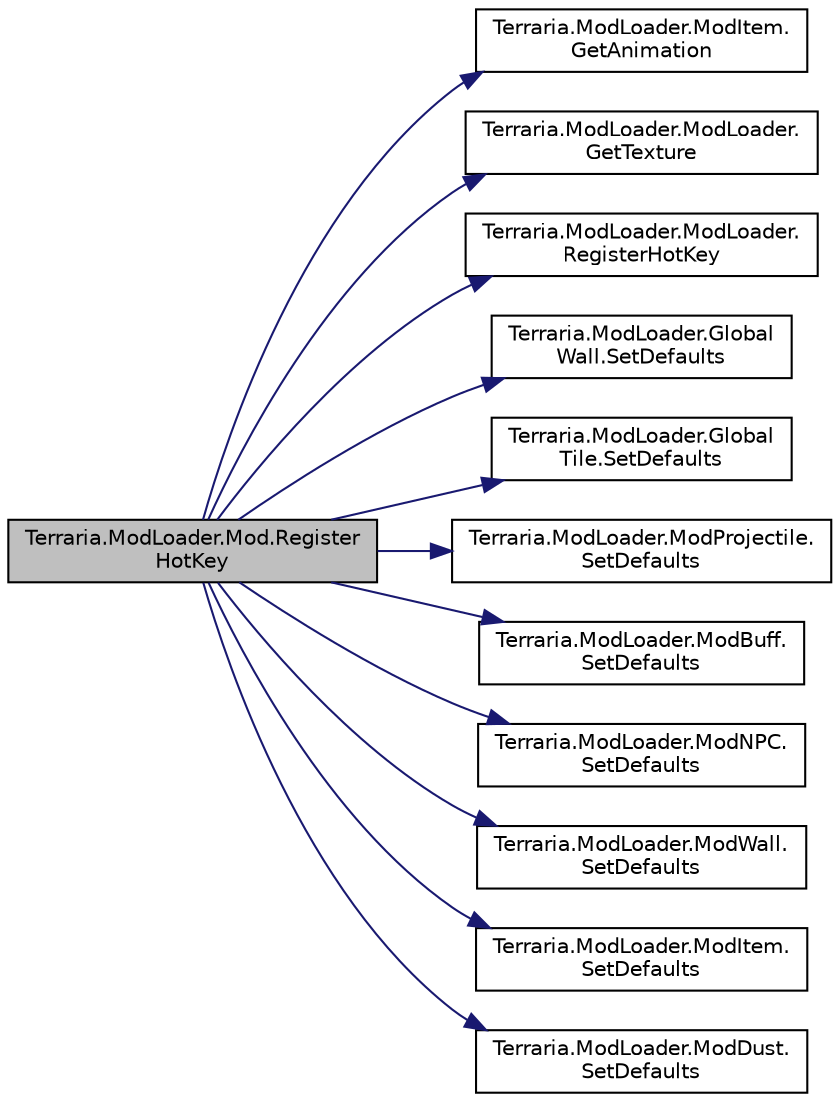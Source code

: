 digraph "Terraria.ModLoader.Mod.RegisterHotKey"
{
  edge [fontname="Helvetica",fontsize="10",labelfontname="Helvetica",labelfontsize="10"];
  node [fontname="Helvetica",fontsize="10",shape=record];
  rankdir="LR";
  Node353 [label="Terraria.ModLoader.Mod.Register\lHotKey",height=0.2,width=0.4,color="black", fillcolor="grey75", style="filled", fontcolor="black"];
  Node353 -> Node354 [color="midnightblue",fontsize="10",style="solid",fontname="Helvetica"];
  Node354 [label="Terraria.ModLoader.ModItem.\lGetAnimation",height=0.2,width=0.4,color="black", fillcolor="white", style="filled",URL="$class_terraria_1_1_mod_loader_1_1_mod_item.html#a16371460b0bd1d377b030eea499ada7b",tooltip="Override this method to create an animation for your item. In general you will return a new Terraria..."];
  Node353 -> Node355 [color="midnightblue",fontsize="10",style="solid",fontname="Helvetica"];
  Node355 [label="Terraria.ModLoader.ModLoader.\lGetTexture",height=0.2,width=0.4,color="black", fillcolor="white", style="filled",URL="$class_terraria_1_1_mod_loader_1_1_mod_loader.html#aaddf4c69589710e2b5329d4df1e93f18",tooltip="Gets the texture with the specified name. The name is in the format of \"ModFolder/OtherFolders/FileNa..."];
  Node353 -> Node356 [color="midnightblue",fontsize="10",style="solid",fontname="Helvetica"];
  Node356 [label="Terraria.ModLoader.ModLoader.\lRegisterHotKey",height=0.2,width=0.4,color="black", fillcolor="white", style="filled",URL="$class_terraria_1_1_mod_loader_1_1_mod_loader.html#a881f32079654472e92b5c7013e3f30c5"];
  Node353 -> Node357 [color="midnightblue",fontsize="10",style="solid",fontname="Helvetica"];
  Node357 [label="Terraria.ModLoader.Global\lWall.SetDefaults",height=0.2,width=0.4,color="black", fillcolor="white", style="filled",URL="$class_terraria_1_1_mod_loader_1_1_global_wall.html#a62871274fb0f222ebd18e7917d562b71",tooltip="Allows you to modify the properties of any wall in the game. Most properties are stored as arrays thr..."];
  Node353 -> Node358 [color="midnightblue",fontsize="10",style="solid",fontname="Helvetica"];
  Node358 [label="Terraria.ModLoader.Global\lTile.SetDefaults",height=0.2,width=0.4,color="black", fillcolor="white", style="filled",URL="$class_terraria_1_1_mod_loader_1_1_global_tile.html#ab98f5b2949277faeb8ccf2e52ba1e304"];
  Node353 -> Node359 [color="midnightblue",fontsize="10",style="solid",fontname="Helvetica"];
  Node359 [label="Terraria.ModLoader.ModProjectile.\lSetDefaults",height=0.2,width=0.4,color="black", fillcolor="white", style="filled",URL="$class_terraria_1_1_mod_loader_1_1_mod_projectile.html#a332b03efe6a21a9ba3abd344d66c9c0d"];
  Node353 -> Node360 [color="midnightblue",fontsize="10",style="solid",fontname="Helvetica"];
  Node360 [label="Terraria.ModLoader.ModBuff.\lSetDefaults",height=0.2,width=0.4,color="black", fillcolor="white", style="filled",URL="$class_terraria_1_1_mod_loader_1_1_mod_buff.html#afea8807b0b4d89785177f30965821fe2",tooltip="This is where all buff related assignments go. For example: Main.buffName[Type] = \"Display Name\"; Mai..."];
  Node353 -> Node361 [color="midnightblue",fontsize="10",style="solid",fontname="Helvetica"];
  Node361 [label="Terraria.ModLoader.ModNPC.\lSetDefaults",height=0.2,width=0.4,color="black", fillcolor="white", style="filled",URL="$class_terraria_1_1_mod_loader_1_1_mod_n_p_c.html#a90c57527bfca0ed7f14d88e09f3e498a"];
  Node353 -> Node362 [color="midnightblue",fontsize="10",style="solid",fontname="Helvetica"];
  Node362 [label="Terraria.ModLoader.ModWall.\lSetDefaults",height=0.2,width=0.4,color="black", fillcolor="white", style="filled",URL="$class_terraria_1_1_mod_loader_1_1_mod_wall.html#a8ef2e5554dd8f96bdb01dfe255812131",tooltip="Allows you to set the properties of this wall. Many properties are stored as arrays throughout Terrar..."];
  Node353 -> Node363 [color="midnightblue",fontsize="10",style="solid",fontname="Helvetica"];
  Node363 [label="Terraria.ModLoader.ModItem.\lSetDefaults",height=0.2,width=0.4,color="black", fillcolor="white", style="filled",URL="$class_terraria_1_1_mod_loader_1_1_mod_item.html#a6d9fbbb1dec7e25959a345a9e4f78428",tooltip="This is where you set all your item&#39;s properties, such as width, damage, shootSpeed, defense, etc. For those that are familiar with tAPI, this has the same function as .json files. "];
  Node353 -> Node364 [color="midnightblue",fontsize="10",style="solid",fontname="Helvetica"];
  Node364 [label="Terraria.ModLoader.ModDust.\lSetDefaults",height=0.2,width=0.4,color="black", fillcolor="white", style="filled",URL="$class_terraria_1_1_mod_loader_1_1_mod_dust.html#ae40da1253a003b27d36c0e642ab35a1d",tooltip="Allows you to set this ModDust&#39;s updateType field and modify the Terraria.GameContent.ChildSafety.SafeDust array. "];
}
